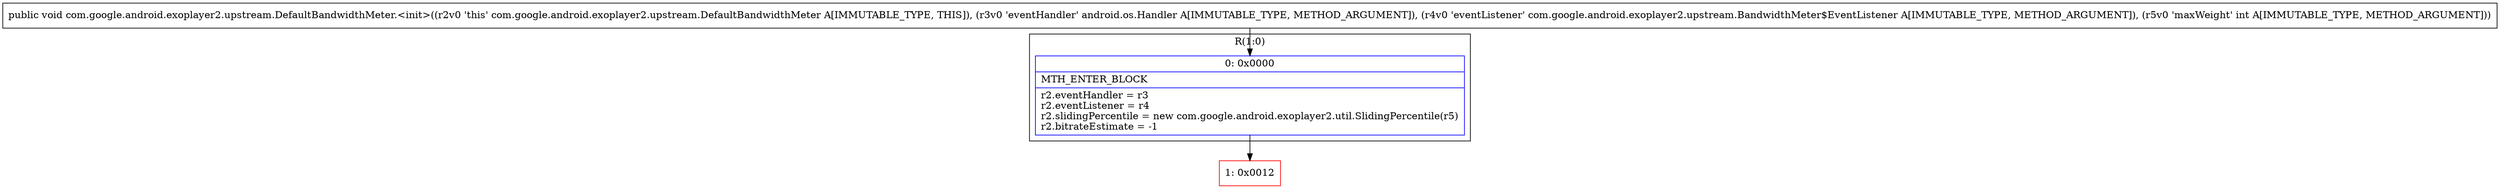 digraph "CFG forcom.google.android.exoplayer2.upstream.DefaultBandwidthMeter.\<init\>(Landroid\/os\/Handler;Lcom\/google\/android\/exoplayer2\/upstream\/BandwidthMeter$EventListener;I)V" {
subgraph cluster_Region_1698241808 {
label = "R(1:0)";
node [shape=record,color=blue];
Node_0 [shape=record,label="{0\:\ 0x0000|MTH_ENTER_BLOCK\l|r2.eventHandler = r3\lr2.eventListener = r4\lr2.slidingPercentile = new com.google.android.exoplayer2.util.SlidingPercentile(r5)\lr2.bitrateEstimate = \-1\l}"];
}
Node_1 [shape=record,color=red,label="{1\:\ 0x0012}"];
MethodNode[shape=record,label="{public void com.google.android.exoplayer2.upstream.DefaultBandwidthMeter.\<init\>((r2v0 'this' com.google.android.exoplayer2.upstream.DefaultBandwidthMeter A[IMMUTABLE_TYPE, THIS]), (r3v0 'eventHandler' android.os.Handler A[IMMUTABLE_TYPE, METHOD_ARGUMENT]), (r4v0 'eventListener' com.google.android.exoplayer2.upstream.BandwidthMeter$EventListener A[IMMUTABLE_TYPE, METHOD_ARGUMENT]), (r5v0 'maxWeight' int A[IMMUTABLE_TYPE, METHOD_ARGUMENT])) }"];
MethodNode -> Node_0;
Node_0 -> Node_1;
}


